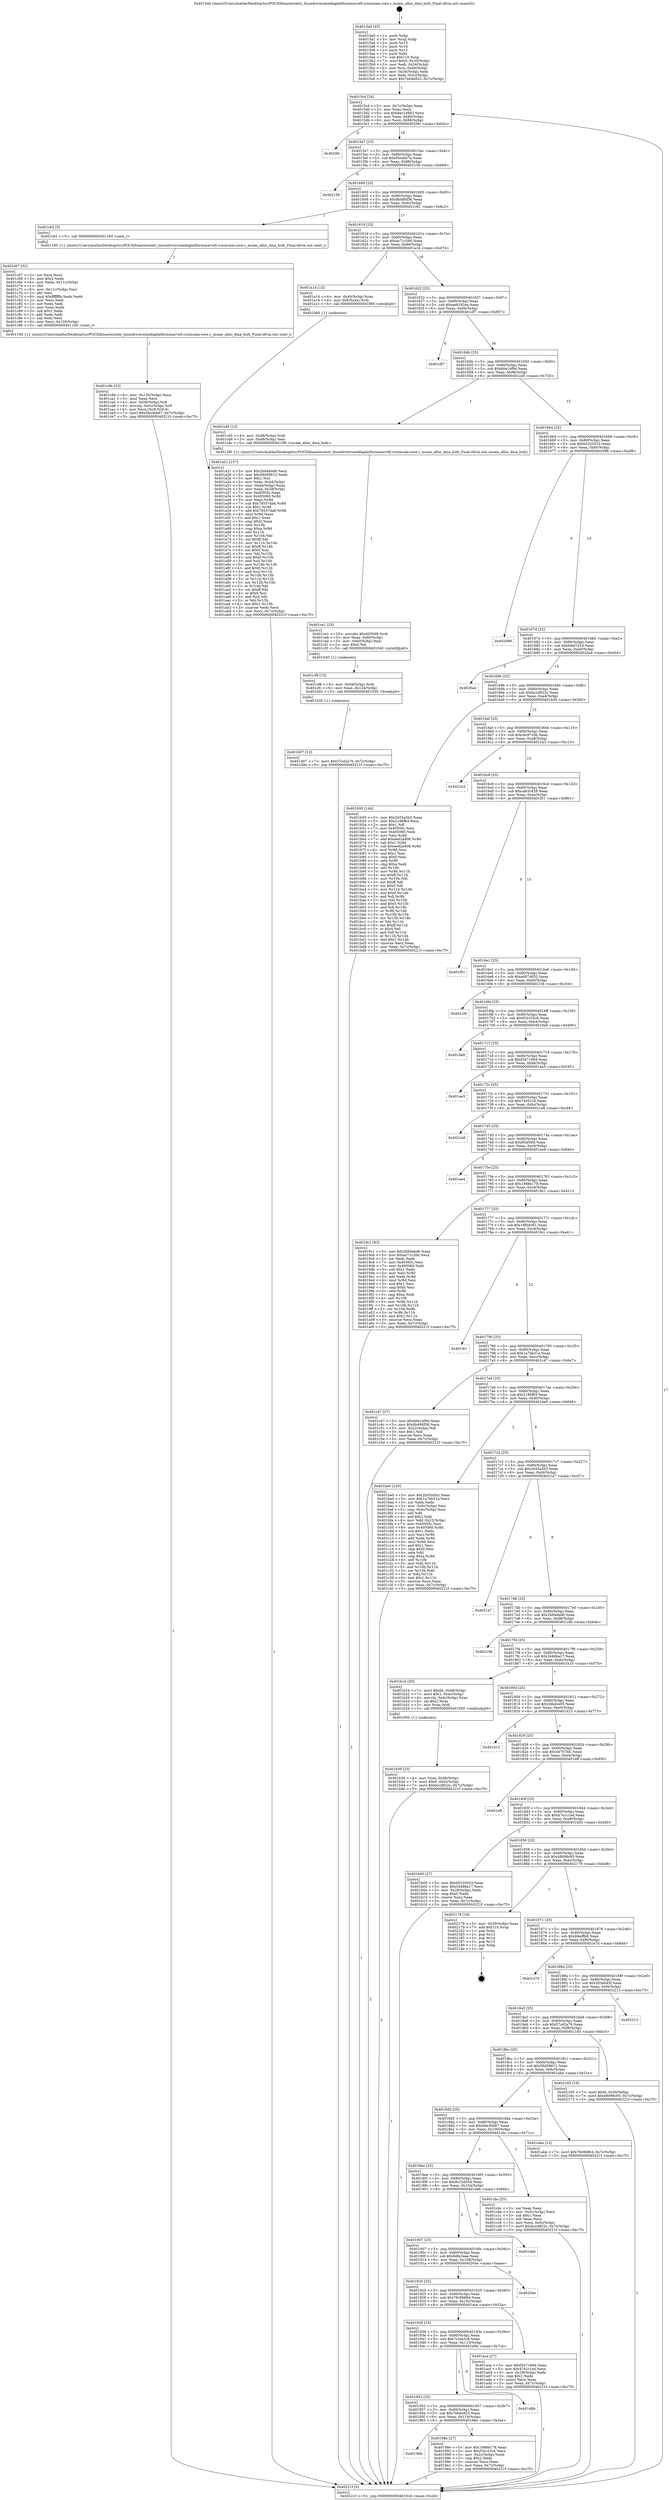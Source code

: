 digraph "0x4015a0" {
  label = "0x4015a0 (/mnt/c/Users/mathe/Desktop/tcc/POCII/binaries/extr_linuxdriversmediaplatformmarvell-ccicmcam-core.c_mcam_alloc_dma_bufs_Final-ollvm.out::main(0))"
  labelloc = "t"
  node[shape=record]

  Entry [label="",width=0.3,height=0.3,shape=circle,fillcolor=black,style=filled]
  "0x4015cd" [label="{
     0x4015cd [26]\l
     | [instrs]\l
     &nbsp;&nbsp;0x4015cd \<+3\>: mov -0x7c(%rbp),%eax\l
     &nbsp;&nbsp;0x4015d0 \<+2\>: mov %eax,%ecx\l
     &nbsp;&nbsp;0x4015d2 \<+6\>: sub $0x8ac149d3,%ecx\l
     &nbsp;&nbsp;0x4015d8 \<+3\>: mov %eax,-0x80(%rbp)\l
     &nbsp;&nbsp;0x4015db \<+6\>: mov %ecx,-0x84(%rbp)\l
     &nbsp;&nbsp;0x4015e1 \<+6\>: je 00000000004020fc \<main+0xb5c\>\l
  }"]
  "0x4020fc" [label="{
     0x4020fc\l
  }", style=dashed]
  "0x4015e7" [label="{
     0x4015e7 [25]\l
     | [instrs]\l
     &nbsp;&nbsp;0x4015e7 \<+5\>: jmp 00000000004015ec \<main+0x4c\>\l
     &nbsp;&nbsp;0x4015ec \<+3\>: mov -0x80(%rbp),%eax\l
     &nbsp;&nbsp;0x4015ef \<+5\>: sub $0x95ceb07a,%eax\l
     &nbsp;&nbsp;0x4015f4 \<+6\>: mov %eax,-0x88(%rbp)\l
     &nbsp;&nbsp;0x4015fa \<+6\>: je 0000000000402159 \<main+0xbb9\>\l
  }"]
  Exit [label="",width=0.3,height=0.3,shape=circle,fillcolor=black,style=filled,peripheries=2]
  "0x402159" [label="{
     0x402159\l
  }", style=dashed]
  "0x401600" [label="{
     0x401600 [25]\l
     | [instrs]\l
     &nbsp;&nbsp;0x401600 \<+5\>: jmp 0000000000401605 \<main+0x65\>\l
     &nbsp;&nbsp;0x401605 \<+3\>: mov -0x80(%rbp),%eax\l
     &nbsp;&nbsp;0x401608 \<+5\>: sub $0x9b480f36,%eax\l
     &nbsp;&nbsp;0x40160d \<+6\>: mov %eax,-0x8c(%rbp)\l
     &nbsp;&nbsp;0x401613 \<+6\>: je 0000000000401c62 \<main+0x6c2\>\l
  }"]
  "0x401d07" [label="{
     0x401d07 [12]\l
     | [instrs]\l
     &nbsp;&nbsp;0x401d07 \<+7\>: movl $0x57cd2a76,-0x7c(%rbp)\l
     &nbsp;&nbsp;0x401d0e \<+5\>: jmp 000000000040221f \<main+0xc7f\>\l
  }"]
  "0x401c62" [label="{
     0x401c62 [5]\l
     | [instrs]\l
     &nbsp;&nbsp;0x401c62 \<+5\>: call 0000000000401160 \<next_i\>\l
     | [calls]\l
     &nbsp;&nbsp;0x401160 \{1\} (/mnt/c/Users/mathe/Desktop/tcc/POCII/binaries/extr_linuxdriversmediaplatformmarvell-ccicmcam-core.c_mcam_alloc_dma_bufs_Final-ollvm.out::next_i)\l
  }"]
  "0x401619" [label="{
     0x401619 [25]\l
     | [instrs]\l
     &nbsp;&nbsp;0x401619 \<+5\>: jmp 000000000040161e \<main+0x7e\>\l
     &nbsp;&nbsp;0x40161e \<+3\>: mov -0x80(%rbp),%eax\l
     &nbsp;&nbsp;0x401621 \<+5\>: sub $0xac71c260,%eax\l
     &nbsp;&nbsp;0x401626 \<+6\>: mov %eax,-0x90(%rbp)\l
     &nbsp;&nbsp;0x40162c \<+6\>: je 0000000000401a14 \<main+0x474\>\l
  }"]
  "0x401cf8" [label="{
     0x401cf8 [15]\l
     | [instrs]\l
     &nbsp;&nbsp;0x401cf8 \<+4\>: mov -0x58(%rbp),%rdi\l
     &nbsp;&nbsp;0x401cfc \<+6\>: mov %eax,-0x124(%rbp)\l
     &nbsp;&nbsp;0x401d02 \<+5\>: call 0000000000401030 \<free@plt\>\l
     | [calls]\l
     &nbsp;&nbsp;0x401030 \{1\} (unknown)\l
  }"]
  "0x401a14" [label="{
     0x401a14 [13]\l
     | [instrs]\l
     &nbsp;&nbsp;0x401a14 \<+4\>: mov -0x40(%rbp),%rax\l
     &nbsp;&nbsp;0x401a18 \<+4\>: mov 0x8(%rax),%rdi\l
     &nbsp;&nbsp;0x401a1c \<+5\>: call 0000000000401060 \<atoi@plt\>\l
     | [calls]\l
     &nbsp;&nbsp;0x401060 \{1\} (unknown)\l
  }"]
  "0x401632" [label="{
     0x401632 [25]\l
     | [instrs]\l
     &nbsp;&nbsp;0x401632 \<+5\>: jmp 0000000000401637 \<main+0x97\>\l
     &nbsp;&nbsp;0x401637 \<+3\>: mov -0x80(%rbp),%eax\l
     &nbsp;&nbsp;0x40163a \<+5\>: sub $0xae8192ee,%eax\l
     &nbsp;&nbsp;0x40163f \<+6\>: mov %eax,-0x94(%rbp)\l
     &nbsp;&nbsp;0x401645 \<+6\>: je 0000000000401df7 \<main+0x857\>\l
  }"]
  "0x401ce1" [label="{
     0x401ce1 [23]\l
     | [instrs]\l
     &nbsp;&nbsp;0x401ce1 \<+10\>: movabs $0x4030d6,%rdi\l
     &nbsp;&nbsp;0x401ceb \<+3\>: mov %eax,-0x60(%rbp)\l
     &nbsp;&nbsp;0x401cee \<+3\>: mov -0x60(%rbp),%esi\l
     &nbsp;&nbsp;0x401cf1 \<+2\>: mov $0x0,%al\l
     &nbsp;&nbsp;0x401cf3 \<+5\>: call 0000000000401040 \<printf@plt\>\l
     | [calls]\l
     &nbsp;&nbsp;0x401040 \{1\} (unknown)\l
  }"]
  "0x401df7" [label="{
     0x401df7\l
  }", style=dashed]
  "0x40164b" [label="{
     0x40164b [25]\l
     | [instrs]\l
     &nbsp;&nbsp;0x40164b \<+5\>: jmp 0000000000401650 \<main+0xb0\>\l
     &nbsp;&nbsp;0x401650 \<+3\>: mov -0x80(%rbp),%eax\l
     &nbsp;&nbsp;0x401653 \<+5\>: sub $0xb0e14f9d,%eax\l
     &nbsp;&nbsp;0x401658 \<+6\>: mov %eax,-0x98(%rbp)\l
     &nbsp;&nbsp;0x40165e \<+6\>: je 0000000000401cd5 \<main+0x735\>\l
  }"]
  "0x401c9b" [label="{
     0x401c9b [33]\l
     | [instrs]\l
     &nbsp;&nbsp;0x401c9b \<+6\>: mov -0x120(%rbp),%ecx\l
     &nbsp;&nbsp;0x401ca1 \<+3\>: imul %eax,%ecx\l
     &nbsp;&nbsp;0x401ca4 \<+4\>: mov -0x58(%rbp),%r8\l
     &nbsp;&nbsp;0x401ca8 \<+4\>: movslq -0x5c(%rbp),%r9\l
     &nbsp;&nbsp;0x401cac \<+4\>: mov %ecx,(%r8,%r9,4)\l
     &nbsp;&nbsp;0x401cb0 \<+7\>: movl $0x5be3bb67,-0x7c(%rbp)\l
     &nbsp;&nbsp;0x401cb7 \<+5\>: jmp 000000000040221f \<main+0xc7f\>\l
  }"]
  "0x401cd5" [label="{
     0x401cd5 [12]\l
     | [instrs]\l
     &nbsp;&nbsp;0x401cd5 \<+4\>: mov -0x58(%rbp),%rdi\l
     &nbsp;&nbsp;0x401cd9 \<+3\>: mov -0x48(%rbp),%esi\l
     &nbsp;&nbsp;0x401cdc \<+5\>: call 00000000004013f0 \<mcam_alloc_dma_bufs\>\l
     | [calls]\l
     &nbsp;&nbsp;0x4013f0 \{1\} (/mnt/c/Users/mathe/Desktop/tcc/POCII/binaries/extr_linuxdriversmediaplatformmarvell-ccicmcam-core.c_mcam_alloc_dma_bufs_Final-ollvm.out::mcam_alloc_dma_bufs)\l
  }"]
  "0x401664" [label="{
     0x401664 [25]\l
     | [instrs]\l
     &nbsp;&nbsp;0x401664 \<+5\>: jmp 0000000000401669 \<main+0xc9\>\l
     &nbsp;&nbsp;0x401669 \<+3\>: mov -0x80(%rbp),%eax\l
     &nbsp;&nbsp;0x40166c \<+5\>: sub $0xb5235033,%eax\l
     &nbsp;&nbsp;0x401671 \<+6\>: mov %eax,-0x9c(%rbp)\l
     &nbsp;&nbsp;0x401677 \<+6\>: je 0000000000402098 \<main+0xaf8\>\l
  }"]
  "0x401c67" [label="{
     0x401c67 [52]\l
     | [instrs]\l
     &nbsp;&nbsp;0x401c67 \<+2\>: xor %ecx,%ecx\l
     &nbsp;&nbsp;0x401c69 \<+5\>: mov $0x2,%edx\l
     &nbsp;&nbsp;0x401c6e \<+6\>: mov %edx,-0x11c(%rbp)\l
     &nbsp;&nbsp;0x401c74 \<+1\>: cltd\l
     &nbsp;&nbsp;0x401c75 \<+6\>: mov -0x11c(%rbp),%esi\l
     &nbsp;&nbsp;0x401c7b \<+2\>: idiv %esi\l
     &nbsp;&nbsp;0x401c7d \<+6\>: imul $0xfffffffe,%edx,%edx\l
     &nbsp;&nbsp;0x401c83 \<+2\>: mov %ecx,%edi\l
     &nbsp;&nbsp;0x401c85 \<+2\>: sub %edx,%edi\l
     &nbsp;&nbsp;0x401c87 \<+2\>: mov %ecx,%edx\l
     &nbsp;&nbsp;0x401c89 \<+3\>: sub $0x1,%edx\l
     &nbsp;&nbsp;0x401c8c \<+2\>: add %edx,%edi\l
     &nbsp;&nbsp;0x401c8e \<+2\>: sub %edi,%ecx\l
     &nbsp;&nbsp;0x401c90 \<+6\>: mov %ecx,-0x120(%rbp)\l
     &nbsp;&nbsp;0x401c96 \<+5\>: call 0000000000401160 \<next_i\>\l
     | [calls]\l
     &nbsp;&nbsp;0x401160 \{1\} (/mnt/c/Users/mathe/Desktop/tcc/POCII/binaries/extr_linuxdriversmediaplatformmarvell-ccicmcam-core.c_mcam_alloc_dma_bufs_Final-ollvm.out::next_i)\l
  }"]
  "0x402098" [label="{
     0x402098\l
  }", style=dashed]
  "0x40167d" [label="{
     0x40167d [25]\l
     | [instrs]\l
     &nbsp;&nbsp;0x40167d \<+5\>: jmp 0000000000401682 \<main+0xe2\>\l
     &nbsp;&nbsp;0x401682 \<+3\>: mov -0x80(%rbp),%eax\l
     &nbsp;&nbsp;0x401685 \<+5\>: sub $0xb9ef7d10,%eax\l
     &nbsp;&nbsp;0x40168a \<+6\>: mov %eax,-0xa0(%rbp)\l
     &nbsp;&nbsp;0x401690 \<+6\>: je 00000000004020a4 \<main+0xb04\>\l
  }"]
  "0x401b39" [label="{
     0x401b39 [23]\l
     | [instrs]\l
     &nbsp;&nbsp;0x401b39 \<+4\>: mov %rax,-0x58(%rbp)\l
     &nbsp;&nbsp;0x401b3d \<+7\>: movl $0x0,-0x5c(%rbp)\l
     &nbsp;&nbsp;0x401b44 \<+7\>: movl $0xbccd922c,-0x7c(%rbp)\l
     &nbsp;&nbsp;0x401b4b \<+5\>: jmp 000000000040221f \<main+0xc7f\>\l
  }"]
  "0x4020a4" [label="{
     0x4020a4\l
  }", style=dashed]
  "0x401696" [label="{
     0x401696 [25]\l
     | [instrs]\l
     &nbsp;&nbsp;0x401696 \<+5\>: jmp 000000000040169b \<main+0xfb\>\l
     &nbsp;&nbsp;0x40169b \<+3\>: mov -0x80(%rbp),%eax\l
     &nbsp;&nbsp;0x40169e \<+5\>: sub $0xbccd922c,%eax\l
     &nbsp;&nbsp;0x4016a3 \<+6\>: mov %eax,-0xa4(%rbp)\l
     &nbsp;&nbsp;0x4016a9 \<+6\>: je 0000000000401b50 \<main+0x5b0\>\l
  }"]
  "0x401a21" [label="{
     0x401a21 [157]\l
     | [instrs]\l
     &nbsp;&nbsp;0x401a21 \<+5\>: mov $0x2b94ebd6,%ecx\l
     &nbsp;&nbsp;0x401a26 \<+5\>: mov $0x58d58612,%edx\l
     &nbsp;&nbsp;0x401a2b \<+3\>: mov $0x1,%sil\l
     &nbsp;&nbsp;0x401a2e \<+3\>: mov %eax,-0x44(%rbp)\l
     &nbsp;&nbsp;0x401a31 \<+3\>: mov -0x44(%rbp),%eax\l
     &nbsp;&nbsp;0x401a34 \<+3\>: mov %eax,-0x28(%rbp)\l
     &nbsp;&nbsp;0x401a37 \<+7\>: mov 0x40505c,%eax\l
     &nbsp;&nbsp;0x401a3e \<+8\>: mov 0x405060,%r8d\l
     &nbsp;&nbsp;0x401a46 \<+3\>: mov %eax,%r9d\l
     &nbsp;&nbsp;0x401a49 \<+7\>: sub $0x78537da6,%r9d\l
     &nbsp;&nbsp;0x401a50 \<+4\>: sub $0x1,%r9d\l
     &nbsp;&nbsp;0x401a54 \<+7\>: add $0x78537da6,%r9d\l
     &nbsp;&nbsp;0x401a5b \<+4\>: imul %r9d,%eax\l
     &nbsp;&nbsp;0x401a5f \<+3\>: and $0x1,%eax\l
     &nbsp;&nbsp;0x401a62 \<+3\>: cmp $0x0,%eax\l
     &nbsp;&nbsp;0x401a65 \<+4\>: sete %r10b\l
     &nbsp;&nbsp;0x401a69 \<+4\>: cmp $0xa,%r8d\l
     &nbsp;&nbsp;0x401a6d \<+4\>: setl %r11b\l
     &nbsp;&nbsp;0x401a71 \<+3\>: mov %r10b,%bl\l
     &nbsp;&nbsp;0x401a74 \<+3\>: xor $0xff,%bl\l
     &nbsp;&nbsp;0x401a77 \<+3\>: mov %r11b,%r14b\l
     &nbsp;&nbsp;0x401a7a \<+4\>: xor $0xff,%r14b\l
     &nbsp;&nbsp;0x401a7e \<+4\>: xor $0x0,%sil\l
     &nbsp;&nbsp;0x401a82 \<+3\>: mov %bl,%r15b\l
     &nbsp;&nbsp;0x401a85 \<+4\>: and $0x0,%r15b\l
     &nbsp;&nbsp;0x401a89 \<+3\>: and %sil,%r10b\l
     &nbsp;&nbsp;0x401a8c \<+3\>: mov %r14b,%r12b\l
     &nbsp;&nbsp;0x401a8f \<+4\>: and $0x0,%r12b\l
     &nbsp;&nbsp;0x401a93 \<+3\>: and %sil,%r11b\l
     &nbsp;&nbsp;0x401a96 \<+3\>: or %r10b,%r15b\l
     &nbsp;&nbsp;0x401a99 \<+3\>: or %r11b,%r12b\l
     &nbsp;&nbsp;0x401a9c \<+3\>: xor %r12b,%r15b\l
     &nbsp;&nbsp;0x401a9f \<+3\>: or %r14b,%bl\l
     &nbsp;&nbsp;0x401aa2 \<+3\>: xor $0xff,%bl\l
     &nbsp;&nbsp;0x401aa5 \<+4\>: or $0x0,%sil\l
     &nbsp;&nbsp;0x401aa9 \<+3\>: and %sil,%bl\l
     &nbsp;&nbsp;0x401aac \<+3\>: or %bl,%r15b\l
     &nbsp;&nbsp;0x401aaf \<+4\>: test $0x1,%r15b\l
     &nbsp;&nbsp;0x401ab3 \<+3\>: cmovne %edx,%ecx\l
     &nbsp;&nbsp;0x401ab6 \<+3\>: mov %ecx,-0x7c(%rbp)\l
     &nbsp;&nbsp;0x401ab9 \<+5\>: jmp 000000000040221f \<main+0xc7f\>\l
  }"]
  "0x401b50" [label="{
     0x401b50 [144]\l
     | [instrs]\l
     &nbsp;&nbsp;0x401b50 \<+5\>: mov $0x2b55a5b3,%eax\l
     &nbsp;&nbsp;0x401b55 \<+5\>: mov $0x2186ffcf,%ecx\l
     &nbsp;&nbsp;0x401b5a \<+2\>: mov $0x1,%dl\l
     &nbsp;&nbsp;0x401b5c \<+7\>: mov 0x40505c,%esi\l
     &nbsp;&nbsp;0x401b63 \<+7\>: mov 0x405060,%edi\l
     &nbsp;&nbsp;0x401b6a \<+3\>: mov %esi,%r8d\l
     &nbsp;&nbsp;0x401b6d \<+7\>: add $0xeed2a408,%r8d\l
     &nbsp;&nbsp;0x401b74 \<+4\>: sub $0x1,%r8d\l
     &nbsp;&nbsp;0x401b78 \<+7\>: sub $0xeed2a408,%r8d\l
     &nbsp;&nbsp;0x401b7f \<+4\>: imul %r8d,%esi\l
     &nbsp;&nbsp;0x401b83 \<+3\>: and $0x1,%esi\l
     &nbsp;&nbsp;0x401b86 \<+3\>: cmp $0x0,%esi\l
     &nbsp;&nbsp;0x401b89 \<+4\>: sete %r9b\l
     &nbsp;&nbsp;0x401b8d \<+3\>: cmp $0xa,%edi\l
     &nbsp;&nbsp;0x401b90 \<+4\>: setl %r10b\l
     &nbsp;&nbsp;0x401b94 \<+3\>: mov %r9b,%r11b\l
     &nbsp;&nbsp;0x401b97 \<+4\>: xor $0xff,%r11b\l
     &nbsp;&nbsp;0x401b9b \<+3\>: mov %r10b,%bl\l
     &nbsp;&nbsp;0x401b9e \<+3\>: xor $0xff,%bl\l
     &nbsp;&nbsp;0x401ba1 \<+3\>: xor $0x0,%dl\l
     &nbsp;&nbsp;0x401ba4 \<+3\>: mov %r11b,%r14b\l
     &nbsp;&nbsp;0x401ba7 \<+4\>: and $0x0,%r14b\l
     &nbsp;&nbsp;0x401bab \<+3\>: and %dl,%r9b\l
     &nbsp;&nbsp;0x401bae \<+3\>: mov %bl,%r15b\l
     &nbsp;&nbsp;0x401bb1 \<+4\>: and $0x0,%r15b\l
     &nbsp;&nbsp;0x401bb5 \<+3\>: and %dl,%r10b\l
     &nbsp;&nbsp;0x401bb8 \<+3\>: or %r9b,%r14b\l
     &nbsp;&nbsp;0x401bbb \<+3\>: or %r10b,%r15b\l
     &nbsp;&nbsp;0x401bbe \<+3\>: xor %r15b,%r14b\l
     &nbsp;&nbsp;0x401bc1 \<+3\>: or %bl,%r11b\l
     &nbsp;&nbsp;0x401bc4 \<+4\>: xor $0xff,%r11b\l
     &nbsp;&nbsp;0x401bc8 \<+3\>: or $0x0,%dl\l
     &nbsp;&nbsp;0x401bcb \<+3\>: and %dl,%r11b\l
     &nbsp;&nbsp;0x401bce \<+3\>: or %r11b,%r14b\l
     &nbsp;&nbsp;0x401bd1 \<+4\>: test $0x1,%r14b\l
     &nbsp;&nbsp;0x401bd5 \<+3\>: cmovne %ecx,%eax\l
     &nbsp;&nbsp;0x401bd8 \<+3\>: mov %eax,-0x7c(%rbp)\l
     &nbsp;&nbsp;0x401bdb \<+5\>: jmp 000000000040221f \<main+0xc7f\>\l
  }"]
  "0x4016af" [label="{
     0x4016af [25]\l
     | [instrs]\l
     &nbsp;&nbsp;0x4016af \<+5\>: jmp 00000000004016b4 \<main+0x114\>\l
     &nbsp;&nbsp;0x4016b4 \<+3\>: mov -0x80(%rbp),%eax\l
     &nbsp;&nbsp;0x4016b7 \<+5\>: sub $0xc6c97c0b,%eax\l
     &nbsp;&nbsp;0x4016bc \<+6\>: mov %eax,-0xa8(%rbp)\l
     &nbsp;&nbsp;0x4016c2 \<+6\>: je 00000000004021b3 \<main+0xc13\>\l
  }"]
  "0x4015a0" [label="{
     0x4015a0 [45]\l
     | [instrs]\l
     &nbsp;&nbsp;0x4015a0 \<+1\>: push %rbp\l
     &nbsp;&nbsp;0x4015a1 \<+3\>: mov %rsp,%rbp\l
     &nbsp;&nbsp;0x4015a4 \<+2\>: push %r15\l
     &nbsp;&nbsp;0x4015a6 \<+2\>: push %r14\l
     &nbsp;&nbsp;0x4015a8 \<+2\>: push %r12\l
     &nbsp;&nbsp;0x4015aa \<+1\>: push %rbx\l
     &nbsp;&nbsp;0x4015ab \<+7\>: sub $0x110,%rsp\l
     &nbsp;&nbsp;0x4015b2 \<+7\>: movl $0x0,-0x30(%rbp)\l
     &nbsp;&nbsp;0x4015b9 \<+3\>: mov %edi,-0x34(%rbp)\l
     &nbsp;&nbsp;0x4015bc \<+4\>: mov %rsi,-0x40(%rbp)\l
     &nbsp;&nbsp;0x4015c0 \<+3\>: mov -0x34(%rbp),%edi\l
     &nbsp;&nbsp;0x4015c3 \<+3\>: mov %edi,-0x2c(%rbp)\l
     &nbsp;&nbsp;0x4015c6 \<+7\>: movl $0x7eb4e823,-0x7c(%rbp)\l
  }"]
  "0x4021b3" [label="{
     0x4021b3\l
  }", style=dashed]
  "0x4016c8" [label="{
     0x4016c8 [25]\l
     | [instrs]\l
     &nbsp;&nbsp;0x4016c8 \<+5\>: jmp 00000000004016cd \<main+0x12d\>\l
     &nbsp;&nbsp;0x4016cd \<+3\>: mov -0x80(%rbp),%eax\l
     &nbsp;&nbsp;0x4016d0 \<+5\>: sub $0xca63c439,%eax\l
     &nbsp;&nbsp;0x4016d5 \<+6\>: mov %eax,-0xac(%rbp)\l
     &nbsp;&nbsp;0x4016db \<+6\>: je 0000000000401f51 \<main+0x9b1\>\l
  }"]
  "0x40221f" [label="{
     0x40221f [5]\l
     | [instrs]\l
     &nbsp;&nbsp;0x40221f \<+5\>: jmp 00000000004015cd \<main+0x2d\>\l
  }"]
  "0x401f51" [label="{
     0x401f51\l
  }", style=dashed]
  "0x4016e1" [label="{
     0x4016e1 [25]\l
     | [instrs]\l
     &nbsp;&nbsp;0x4016e1 \<+5\>: jmp 00000000004016e6 \<main+0x146\>\l
     &nbsp;&nbsp;0x4016e6 \<+3\>: mov -0x80(%rbp),%eax\l
     &nbsp;&nbsp;0x4016e9 \<+5\>: sub $0xe007d052,%eax\l
     &nbsp;&nbsp;0x4016ee \<+6\>: mov %eax,-0xb0(%rbp)\l
     &nbsp;&nbsp;0x4016f4 \<+6\>: je 00000000004021f4 \<main+0xc54\>\l
  }"]
  "0x40196b" [label="{
     0x40196b\l
  }", style=dashed]
  "0x4021f4" [label="{
     0x4021f4\l
  }", style=dashed]
  "0x4016fa" [label="{
     0x4016fa [25]\l
     | [instrs]\l
     &nbsp;&nbsp;0x4016fa \<+5\>: jmp 00000000004016ff \<main+0x15f\>\l
     &nbsp;&nbsp;0x4016ff \<+3\>: mov -0x80(%rbp),%eax\l
     &nbsp;&nbsp;0x401702 \<+5\>: sub $0xf1b102c6,%eax\l
     &nbsp;&nbsp;0x401707 \<+6\>: mov %eax,-0xb4(%rbp)\l
     &nbsp;&nbsp;0x40170d \<+6\>: je 00000000004019a9 \<main+0x409\>\l
  }"]
  "0x40198e" [label="{
     0x40198e [27]\l
     | [instrs]\l
     &nbsp;&nbsp;0x40198e \<+5\>: mov $0x1988e178,%eax\l
     &nbsp;&nbsp;0x401993 \<+5\>: mov $0xf1b102c6,%ecx\l
     &nbsp;&nbsp;0x401998 \<+3\>: mov -0x2c(%rbp),%edx\l
     &nbsp;&nbsp;0x40199b \<+3\>: cmp $0x2,%edx\l
     &nbsp;&nbsp;0x40199e \<+3\>: cmovne %ecx,%eax\l
     &nbsp;&nbsp;0x4019a1 \<+3\>: mov %eax,-0x7c(%rbp)\l
     &nbsp;&nbsp;0x4019a4 \<+5\>: jmp 000000000040221f \<main+0xc7f\>\l
  }"]
  "0x4019a9" [label="{
     0x4019a9\l
  }", style=dashed]
  "0x401713" [label="{
     0x401713 [25]\l
     | [instrs]\l
     &nbsp;&nbsp;0x401713 \<+5\>: jmp 0000000000401718 \<main+0x178\>\l
     &nbsp;&nbsp;0x401718 \<+3\>: mov -0x80(%rbp),%eax\l
     &nbsp;&nbsp;0x40171b \<+5\>: sub $0xf3471694,%eax\l
     &nbsp;&nbsp;0x401720 \<+6\>: mov %eax,-0xb8(%rbp)\l
     &nbsp;&nbsp;0x401726 \<+6\>: je 0000000000401ae5 \<main+0x545\>\l
  }"]
  "0x401952" [label="{
     0x401952 [25]\l
     | [instrs]\l
     &nbsp;&nbsp;0x401952 \<+5\>: jmp 0000000000401957 \<main+0x3b7\>\l
     &nbsp;&nbsp;0x401957 \<+3\>: mov -0x80(%rbp),%eax\l
     &nbsp;&nbsp;0x40195a \<+5\>: sub $0x7eb4e823,%eax\l
     &nbsp;&nbsp;0x40195f \<+6\>: mov %eax,-0x114(%rbp)\l
     &nbsp;&nbsp;0x401965 \<+6\>: je 000000000040198e \<main+0x3ee\>\l
  }"]
  "0x401ae5" [label="{
     0x401ae5\l
  }", style=dashed]
  "0x40172c" [label="{
     0x40172c [25]\l
     | [instrs]\l
     &nbsp;&nbsp;0x40172c \<+5\>: jmp 0000000000401731 \<main+0x191\>\l
     &nbsp;&nbsp;0x401731 \<+3\>: mov -0x80(%rbp),%eax\l
     &nbsp;&nbsp;0x401734 \<+5\>: sub $0x7445216,%eax\l
     &nbsp;&nbsp;0x401739 \<+6\>: mov %eax,-0xbc(%rbp)\l
     &nbsp;&nbsp;0x40173f \<+6\>: je 00000000004021e8 \<main+0xc48\>\l
  }"]
  "0x401d6b" [label="{
     0x401d6b\l
  }", style=dashed]
  "0x4021e8" [label="{
     0x4021e8\l
  }", style=dashed]
  "0x401745" [label="{
     0x401745 [25]\l
     | [instrs]\l
     &nbsp;&nbsp;0x401745 \<+5\>: jmp 000000000040174a \<main+0x1aa\>\l
     &nbsp;&nbsp;0x40174a \<+3\>: mov -0x80(%rbp),%eax\l
     &nbsp;&nbsp;0x40174d \<+5\>: sub $0x90af36d,%eax\l
     &nbsp;&nbsp;0x401752 \<+6\>: mov %eax,-0xc0(%rbp)\l
     &nbsp;&nbsp;0x401758 \<+6\>: je 0000000000401ee4 \<main+0x944\>\l
  }"]
  "0x401939" [label="{
     0x401939 [25]\l
     | [instrs]\l
     &nbsp;&nbsp;0x401939 \<+5\>: jmp 000000000040193e \<main+0x39e\>\l
     &nbsp;&nbsp;0x40193e \<+3\>: mov -0x80(%rbp),%eax\l
     &nbsp;&nbsp;0x401941 \<+5\>: sub $0x7ccba3c8,%eax\l
     &nbsp;&nbsp;0x401946 \<+6\>: mov %eax,-0x110(%rbp)\l
     &nbsp;&nbsp;0x40194c \<+6\>: je 0000000000401d6b \<main+0x7cb\>\l
  }"]
  "0x401ee4" [label="{
     0x401ee4\l
  }", style=dashed]
  "0x40175e" [label="{
     0x40175e [25]\l
     | [instrs]\l
     &nbsp;&nbsp;0x40175e \<+5\>: jmp 0000000000401763 \<main+0x1c3\>\l
     &nbsp;&nbsp;0x401763 \<+3\>: mov -0x80(%rbp),%eax\l
     &nbsp;&nbsp;0x401766 \<+5\>: sub $0x1988e178,%eax\l
     &nbsp;&nbsp;0x40176b \<+6\>: mov %eax,-0xc4(%rbp)\l
     &nbsp;&nbsp;0x401771 \<+6\>: je 00000000004019c1 \<main+0x421\>\l
  }"]
  "0x401aca" [label="{
     0x401aca [27]\l
     | [instrs]\l
     &nbsp;&nbsp;0x401aca \<+5\>: mov $0xf3471694,%eax\l
     &nbsp;&nbsp;0x401acf \<+5\>: mov $0x47e1c1e4,%ecx\l
     &nbsp;&nbsp;0x401ad4 \<+3\>: mov -0x28(%rbp),%edx\l
     &nbsp;&nbsp;0x401ad7 \<+3\>: cmp $0x1,%edx\l
     &nbsp;&nbsp;0x401ada \<+3\>: cmovl %ecx,%eax\l
     &nbsp;&nbsp;0x401add \<+3\>: mov %eax,-0x7c(%rbp)\l
     &nbsp;&nbsp;0x401ae0 \<+5\>: jmp 000000000040221f \<main+0xc7f\>\l
  }"]
  "0x4019c1" [label="{
     0x4019c1 [83]\l
     | [instrs]\l
     &nbsp;&nbsp;0x4019c1 \<+5\>: mov $0x2b94ebd6,%eax\l
     &nbsp;&nbsp;0x4019c6 \<+5\>: mov $0xac71c260,%ecx\l
     &nbsp;&nbsp;0x4019cb \<+2\>: xor %edx,%edx\l
     &nbsp;&nbsp;0x4019cd \<+7\>: mov 0x40505c,%esi\l
     &nbsp;&nbsp;0x4019d4 \<+7\>: mov 0x405060,%edi\l
     &nbsp;&nbsp;0x4019db \<+3\>: sub $0x1,%edx\l
     &nbsp;&nbsp;0x4019de \<+3\>: mov %esi,%r8d\l
     &nbsp;&nbsp;0x4019e1 \<+3\>: add %edx,%r8d\l
     &nbsp;&nbsp;0x4019e4 \<+4\>: imul %r8d,%esi\l
     &nbsp;&nbsp;0x4019e8 \<+3\>: and $0x1,%esi\l
     &nbsp;&nbsp;0x4019eb \<+3\>: cmp $0x0,%esi\l
     &nbsp;&nbsp;0x4019ee \<+4\>: sete %r9b\l
     &nbsp;&nbsp;0x4019f2 \<+3\>: cmp $0xa,%edi\l
     &nbsp;&nbsp;0x4019f5 \<+4\>: setl %r10b\l
     &nbsp;&nbsp;0x4019f9 \<+3\>: mov %r9b,%r11b\l
     &nbsp;&nbsp;0x4019fc \<+3\>: and %r10b,%r11b\l
     &nbsp;&nbsp;0x4019ff \<+3\>: xor %r10b,%r9b\l
     &nbsp;&nbsp;0x401a02 \<+3\>: or %r9b,%r11b\l
     &nbsp;&nbsp;0x401a05 \<+4\>: test $0x1,%r11b\l
     &nbsp;&nbsp;0x401a09 \<+3\>: cmovne %ecx,%eax\l
     &nbsp;&nbsp;0x401a0c \<+3\>: mov %eax,-0x7c(%rbp)\l
     &nbsp;&nbsp;0x401a0f \<+5\>: jmp 000000000040221f \<main+0xc7f\>\l
  }"]
  "0x401777" [label="{
     0x401777 [25]\l
     | [instrs]\l
     &nbsp;&nbsp;0x401777 \<+5\>: jmp 000000000040177c \<main+0x1dc\>\l
     &nbsp;&nbsp;0x40177c \<+3\>: mov -0x80(%rbp),%eax\l
     &nbsp;&nbsp;0x40177f \<+5\>: sub $0x19f04561,%eax\l
     &nbsp;&nbsp;0x401784 \<+6\>: mov %eax,-0xc8(%rbp)\l
     &nbsp;&nbsp;0x40178a \<+6\>: je 0000000000401fe1 \<main+0xa41\>\l
  }"]
  "0x401920" [label="{
     0x401920 [25]\l
     | [instrs]\l
     &nbsp;&nbsp;0x401920 \<+5\>: jmp 0000000000401925 \<main+0x385\>\l
     &nbsp;&nbsp;0x401925 \<+3\>: mov -0x80(%rbp),%eax\l
     &nbsp;&nbsp;0x401928 \<+5\>: sub $0x78c96864,%eax\l
     &nbsp;&nbsp;0x40192d \<+6\>: mov %eax,-0x10c(%rbp)\l
     &nbsp;&nbsp;0x401933 \<+6\>: je 0000000000401aca \<main+0x52a\>\l
  }"]
  "0x401fe1" [label="{
     0x401fe1\l
  }", style=dashed]
  "0x401790" [label="{
     0x401790 [25]\l
     | [instrs]\l
     &nbsp;&nbsp;0x401790 \<+5\>: jmp 0000000000401795 \<main+0x1f5\>\l
     &nbsp;&nbsp;0x401795 \<+3\>: mov -0x80(%rbp),%eax\l
     &nbsp;&nbsp;0x401798 \<+5\>: sub $0x1a7bb31e,%eax\l
     &nbsp;&nbsp;0x40179d \<+6\>: mov %eax,-0xcc(%rbp)\l
     &nbsp;&nbsp;0x4017a3 \<+6\>: je 0000000000401c47 \<main+0x6a7\>\l
  }"]
  "0x40204e" [label="{
     0x40204e\l
  }", style=dashed]
  "0x401c47" [label="{
     0x401c47 [27]\l
     | [instrs]\l
     &nbsp;&nbsp;0x401c47 \<+5\>: mov $0xb0e14f9d,%eax\l
     &nbsp;&nbsp;0x401c4c \<+5\>: mov $0x9b480f36,%ecx\l
     &nbsp;&nbsp;0x401c51 \<+3\>: mov -0x22(%rbp),%dl\l
     &nbsp;&nbsp;0x401c54 \<+3\>: test $0x1,%dl\l
     &nbsp;&nbsp;0x401c57 \<+3\>: cmovne %ecx,%eax\l
     &nbsp;&nbsp;0x401c5a \<+3\>: mov %eax,-0x7c(%rbp)\l
     &nbsp;&nbsp;0x401c5d \<+5\>: jmp 000000000040221f \<main+0xc7f\>\l
  }"]
  "0x4017a9" [label="{
     0x4017a9 [25]\l
     | [instrs]\l
     &nbsp;&nbsp;0x4017a9 \<+5\>: jmp 00000000004017ae \<main+0x20e\>\l
     &nbsp;&nbsp;0x4017ae \<+3\>: mov -0x80(%rbp),%eax\l
     &nbsp;&nbsp;0x4017b1 \<+5\>: sub $0x2186ffcf,%eax\l
     &nbsp;&nbsp;0x4017b6 \<+6\>: mov %eax,-0xd0(%rbp)\l
     &nbsp;&nbsp;0x4017bc \<+6\>: je 0000000000401be0 \<main+0x640\>\l
  }"]
  "0x401907" [label="{
     0x401907 [25]\l
     | [instrs]\l
     &nbsp;&nbsp;0x401907 \<+5\>: jmp 000000000040190c \<main+0x36c\>\l
     &nbsp;&nbsp;0x40190c \<+3\>: mov -0x80(%rbp),%eax\l
     &nbsp;&nbsp;0x40190f \<+5\>: sub $0x6dfe3aae,%eax\l
     &nbsp;&nbsp;0x401914 \<+6\>: mov %eax,-0x108(%rbp)\l
     &nbsp;&nbsp;0x40191a \<+6\>: je 000000000040204e \<main+0xaae\>\l
  }"]
  "0x401be0" [label="{
     0x401be0 [103]\l
     | [instrs]\l
     &nbsp;&nbsp;0x401be0 \<+5\>: mov $0x2b55a5b3,%eax\l
     &nbsp;&nbsp;0x401be5 \<+5\>: mov $0x1a7bb31e,%ecx\l
     &nbsp;&nbsp;0x401bea \<+2\>: xor %edx,%edx\l
     &nbsp;&nbsp;0x401bec \<+3\>: mov -0x5c(%rbp),%esi\l
     &nbsp;&nbsp;0x401bef \<+3\>: cmp -0x4c(%rbp),%esi\l
     &nbsp;&nbsp;0x401bf2 \<+4\>: setl %dil\l
     &nbsp;&nbsp;0x401bf6 \<+4\>: and $0x1,%dil\l
     &nbsp;&nbsp;0x401bfa \<+4\>: mov %dil,-0x22(%rbp)\l
     &nbsp;&nbsp;0x401bfe \<+7\>: mov 0x40505c,%esi\l
     &nbsp;&nbsp;0x401c05 \<+8\>: mov 0x405060,%r8d\l
     &nbsp;&nbsp;0x401c0d \<+3\>: sub $0x1,%edx\l
     &nbsp;&nbsp;0x401c10 \<+3\>: mov %esi,%r9d\l
     &nbsp;&nbsp;0x401c13 \<+3\>: add %edx,%r9d\l
     &nbsp;&nbsp;0x401c16 \<+4\>: imul %r9d,%esi\l
     &nbsp;&nbsp;0x401c1a \<+3\>: and $0x1,%esi\l
     &nbsp;&nbsp;0x401c1d \<+3\>: cmp $0x0,%esi\l
     &nbsp;&nbsp;0x401c20 \<+4\>: sete %dil\l
     &nbsp;&nbsp;0x401c24 \<+4\>: cmp $0xa,%r8d\l
     &nbsp;&nbsp;0x401c28 \<+4\>: setl %r10b\l
     &nbsp;&nbsp;0x401c2c \<+3\>: mov %dil,%r11b\l
     &nbsp;&nbsp;0x401c2f \<+3\>: and %r10b,%r11b\l
     &nbsp;&nbsp;0x401c32 \<+3\>: xor %r10b,%dil\l
     &nbsp;&nbsp;0x401c35 \<+3\>: or %dil,%r11b\l
     &nbsp;&nbsp;0x401c38 \<+4\>: test $0x1,%r11b\l
     &nbsp;&nbsp;0x401c3c \<+3\>: cmovne %ecx,%eax\l
     &nbsp;&nbsp;0x401c3f \<+3\>: mov %eax,-0x7c(%rbp)\l
     &nbsp;&nbsp;0x401c42 \<+5\>: jmp 000000000040221f \<main+0xc7f\>\l
  }"]
  "0x4017c2" [label="{
     0x4017c2 [25]\l
     | [instrs]\l
     &nbsp;&nbsp;0x4017c2 \<+5\>: jmp 00000000004017c7 \<main+0x227\>\l
     &nbsp;&nbsp;0x4017c7 \<+3\>: mov -0x80(%rbp),%eax\l
     &nbsp;&nbsp;0x4017ca \<+5\>: sub $0x2b55a5b3,%eax\l
     &nbsp;&nbsp;0x4017cf \<+6\>: mov %eax,-0xd4(%rbp)\l
     &nbsp;&nbsp;0x4017d5 \<+6\>: je 00000000004021a7 \<main+0xc07\>\l
  }"]
  "0x401deb" [label="{
     0x401deb\l
  }", style=dashed]
  "0x4021a7" [label="{
     0x4021a7\l
  }", style=dashed]
  "0x4017db" [label="{
     0x4017db [25]\l
     | [instrs]\l
     &nbsp;&nbsp;0x4017db \<+5\>: jmp 00000000004017e0 \<main+0x240\>\l
     &nbsp;&nbsp;0x4017e0 \<+3\>: mov -0x80(%rbp),%eax\l
     &nbsp;&nbsp;0x4017e3 \<+5\>: sub $0x2b94ebd6,%eax\l
     &nbsp;&nbsp;0x4017e8 \<+6\>: mov %eax,-0xd8(%rbp)\l
     &nbsp;&nbsp;0x4017ee \<+6\>: je 000000000040218b \<main+0xbeb\>\l
  }"]
  "0x4018ee" [label="{
     0x4018ee [25]\l
     | [instrs]\l
     &nbsp;&nbsp;0x4018ee \<+5\>: jmp 00000000004018f3 \<main+0x353\>\l
     &nbsp;&nbsp;0x4018f3 \<+3\>: mov -0x80(%rbp),%eax\l
     &nbsp;&nbsp;0x4018f6 \<+5\>: sub $0x6c32d55d,%eax\l
     &nbsp;&nbsp;0x4018fb \<+6\>: mov %eax,-0x104(%rbp)\l
     &nbsp;&nbsp;0x401901 \<+6\>: je 0000000000401deb \<main+0x84b\>\l
  }"]
  "0x40218b" [label="{
     0x40218b\l
  }", style=dashed]
  "0x4017f4" [label="{
     0x4017f4 [25]\l
     | [instrs]\l
     &nbsp;&nbsp;0x4017f4 \<+5\>: jmp 00000000004017f9 \<main+0x259\>\l
     &nbsp;&nbsp;0x4017f9 \<+3\>: mov -0x80(%rbp),%eax\l
     &nbsp;&nbsp;0x4017fc \<+5\>: sub $0x34486a17,%eax\l
     &nbsp;&nbsp;0x401801 \<+6\>: mov %eax,-0xdc(%rbp)\l
     &nbsp;&nbsp;0x401807 \<+6\>: je 0000000000401b1b \<main+0x57b\>\l
  }"]
  "0x401cbc" [label="{
     0x401cbc [25]\l
     | [instrs]\l
     &nbsp;&nbsp;0x401cbc \<+2\>: xor %eax,%eax\l
     &nbsp;&nbsp;0x401cbe \<+3\>: mov -0x5c(%rbp),%ecx\l
     &nbsp;&nbsp;0x401cc1 \<+3\>: sub $0x1,%eax\l
     &nbsp;&nbsp;0x401cc4 \<+2\>: sub %eax,%ecx\l
     &nbsp;&nbsp;0x401cc6 \<+3\>: mov %ecx,-0x5c(%rbp)\l
     &nbsp;&nbsp;0x401cc9 \<+7\>: movl $0xbccd922c,-0x7c(%rbp)\l
     &nbsp;&nbsp;0x401cd0 \<+5\>: jmp 000000000040221f \<main+0xc7f\>\l
  }"]
  "0x401b1b" [label="{
     0x401b1b [30]\l
     | [instrs]\l
     &nbsp;&nbsp;0x401b1b \<+7\>: movl $0x64,-0x48(%rbp)\l
     &nbsp;&nbsp;0x401b22 \<+7\>: movl $0x1,-0x4c(%rbp)\l
     &nbsp;&nbsp;0x401b29 \<+4\>: movslq -0x4c(%rbp),%rax\l
     &nbsp;&nbsp;0x401b2d \<+4\>: shl $0x2,%rax\l
     &nbsp;&nbsp;0x401b31 \<+3\>: mov %rax,%rdi\l
     &nbsp;&nbsp;0x401b34 \<+5\>: call 0000000000401050 \<malloc@plt\>\l
     | [calls]\l
     &nbsp;&nbsp;0x401050 \{1\} (unknown)\l
  }"]
  "0x40180d" [label="{
     0x40180d [25]\l
     | [instrs]\l
     &nbsp;&nbsp;0x40180d \<+5\>: jmp 0000000000401812 \<main+0x272\>\l
     &nbsp;&nbsp;0x401812 \<+3\>: mov -0x80(%rbp),%eax\l
     &nbsp;&nbsp;0x401815 \<+5\>: sub $0x3db4ce95,%eax\l
     &nbsp;&nbsp;0x40181a \<+6\>: mov %eax,-0xe0(%rbp)\l
     &nbsp;&nbsp;0x401820 \<+6\>: je 0000000000401d13 \<main+0x773\>\l
  }"]
  "0x4018d5" [label="{
     0x4018d5 [25]\l
     | [instrs]\l
     &nbsp;&nbsp;0x4018d5 \<+5\>: jmp 00000000004018da \<main+0x33a\>\l
     &nbsp;&nbsp;0x4018da \<+3\>: mov -0x80(%rbp),%eax\l
     &nbsp;&nbsp;0x4018dd \<+5\>: sub $0x5be3bb67,%eax\l
     &nbsp;&nbsp;0x4018e2 \<+6\>: mov %eax,-0x100(%rbp)\l
     &nbsp;&nbsp;0x4018e8 \<+6\>: je 0000000000401cbc \<main+0x71c\>\l
  }"]
  "0x401d13" [label="{
     0x401d13\l
  }", style=dashed]
  "0x401826" [label="{
     0x401826 [25]\l
     | [instrs]\l
     &nbsp;&nbsp;0x401826 \<+5\>: jmp 000000000040182b \<main+0x28b\>\l
     &nbsp;&nbsp;0x40182b \<+3\>: mov -0x80(%rbp),%eax\l
     &nbsp;&nbsp;0x40182e \<+5\>: sub $0x44707bfc,%eax\l
     &nbsp;&nbsp;0x401833 \<+6\>: mov %eax,-0xe4(%rbp)\l
     &nbsp;&nbsp;0x401839 \<+6\>: je 0000000000401eff \<main+0x95f\>\l
  }"]
  "0x401abe" [label="{
     0x401abe [12]\l
     | [instrs]\l
     &nbsp;&nbsp;0x401abe \<+7\>: movl $0x78c96864,-0x7c(%rbp)\l
     &nbsp;&nbsp;0x401ac5 \<+5\>: jmp 000000000040221f \<main+0xc7f\>\l
  }"]
  "0x401eff" [label="{
     0x401eff\l
  }", style=dashed]
  "0x40183f" [label="{
     0x40183f [25]\l
     | [instrs]\l
     &nbsp;&nbsp;0x40183f \<+5\>: jmp 0000000000401844 \<main+0x2a4\>\l
     &nbsp;&nbsp;0x401844 \<+3\>: mov -0x80(%rbp),%eax\l
     &nbsp;&nbsp;0x401847 \<+5\>: sub $0x47e1c1e4,%eax\l
     &nbsp;&nbsp;0x40184c \<+6\>: mov %eax,-0xe8(%rbp)\l
     &nbsp;&nbsp;0x401852 \<+6\>: je 0000000000401b00 \<main+0x560\>\l
  }"]
  "0x4018bc" [label="{
     0x4018bc [25]\l
     | [instrs]\l
     &nbsp;&nbsp;0x4018bc \<+5\>: jmp 00000000004018c1 \<main+0x321\>\l
     &nbsp;&nbsp;0x4018c1 \<+3\>: mov -0x80(%rbp),%eax\l
     &nbsp;&nbsp;0x4018c4 \<+5\>: sub $0x58d58612,%eax\l
     &nbsp;&nbsp;0x4018c9 \<+6\>: mov %eax,-0xfc(%rbp)\l
     &nbsp;&nbsp;0x4018cf \<+6\>: je 0000000000401abe \<main+0x51e\>\l
  }"]
  "0x401b00" [label="{
     0x401b00 [27]\l
     | [instrs]\l
     &nbsp;&nbsp;0x401b00 \<+5\>: mov $0xb5235033,%eax\l
     &nbsp;&nbsp;0x401b05 \<+5\>: mov $0x34486a17,%ecx\l
     &nbsp;&nbsp;0x401b0a \<+3\>: mov -0x28(%rbp),%edx\l
     &nbsp;&nbsp;0x401b0d \<+3\>: cmp $0x0,%edx\l
     &nbsp;&nbsp;0x401b10 \<+3\>: cmove %ecx,%eax\l
     &nbsp;&nbsp;0x401b13 \<+3\>: mov %eax,-0x7c(%rbp)\l
     &nbsp;&nbsp;0x401b16 \<+5\>: jmp 000000000040221f \<main+0xc7f\>\l
  }"]
  "0x401858" [label="{
     0x401858 [25]\l
     | [instrs]\l
     &nbsp;&nbsp;0x401858 \<+5\>: jmp 000000000040185d \<main+0x2bd\>\l
     &nbsp;&nbsp;0x40185d \<+3\>: mov -0x80(%rbp),%eax\l
     &nbsp;&nbsp;0x401860 \<+5\>: sub $0x48098c95,%eax\l
     &nbsp;&nbsp;0x401865 \<+6\>: mov %eax,-0xec(%rbp)\l
     &nbsp;&nbsp;0x40186b \<+6\>: je 0000000000402178 \<main+0xbd8\>\l
  }"]
  "0x402165" [label="{
     0x402165 [19]\l
     | [instrs]\l
     &nbsp;&nbsp;0x402165 \<+7\>: movl $0x0,-0x30(%rbp)\l
     &nbsp;&nbsp;0x40216c \<+7\>: movl $0x48098c95,-0x7c(%rbp)\l
     &nbsp;&nbsp;0x402173 \<+5\>: jmp 000000000040221f \<main+0xc7f\>\l
  }"]
  "0x402178" [label="{
     0x402178 [19]\l
     | [instrs]\l
     &nbsp;&nbsp;0x402178 \<+3\>: mov -0x30(%rbp),%eax\l
     &nbsp;&nbsp;0x40217b \<+7\>: add $0x110,%rsp\l
     &nbsp;&nbsp;0x402182 \<+1\>: pop %rbx\l
     &nbsp;&nbsp;0x402183 \<+2\>: pop %r12\l
     &nbsp;&nbsp;0x402185 \<+2\>: pop %r14\l
     &nbsp;&nbsp;0x402187 \<+2\>: pop %r15\l
     &nbsp;&nbsp;0x402189 \<+1\>: pop %rbp\l
     &nbsp;&nbsp;0x40218a \<+1\>: ret\l
  }"]
  "0x401871" [label="{
     0x401871 [25]\l
     | [instrs]\l
     &nbsp;&nbsp;0x401871 \<+5\>: jmp 0000000000401876 \<main+0x2d6\>\l
     &nbsp;&nbsp;0x401876 \<+3\>: mov -0x80(%rbp),%eax\l
     &nbsp;&nbsp;0x401879 \<+5\>: sub $0x4feeffb8,%eax\l
     &nbsp;&nbsp;0x40187e \<+6\>: mov %eax,-0xf0(%rbp)\l
     &nbsp;&nbsp;0x401884 \<+6\>: je 0000000000401e7d \<main+0x8dd\>\l
  }"]
  "0x4018a3" [label="{
     0x4018a3 [25]\l
     | [instrs]\l
     &nbsp;&nbsp;0x4018a3 \<+5\>: jmp 00000000004018a8 \<main+0x308\>\l
     &nbsp;&nbsp;0x4018a8 \<+3\>: mov -0x80(%rbp),%eax\l
     &nbsp;&nbsp;0x4018ab \<+5\>: sub $0x57cd2a76,%eax\l
     &nbsp;&nbsp;0x4018b0 \<+6\>: mov %eax,-0xf8(%rbp)\l
     &nbsp;&nbsp;0x4018b6 \<+6\>: je 0000000000402165 \<main+0xbc5\>\l
  }"]
  "0x401e7d" [label="{
     0x401e7d\l
  }", style=dashed]
  "0x40188a" [label="{
     0x40188a [25]\l
     | [instrs]\l
     &nbsp;&nbsp;0x40188a \<+5\>: jmp 000000000040188f \<main+0x2ef\>\l
     &nbsp;&nbsp;0x40188f \<+3\>: mov -0x80(%rbp),%eax\l
     &nbsp;&nbsp;0x401892 \<+5\>: sub $0x503eb45f,%eax\l
     &nbsp;&nbsp;0x401897 \<+6\>: mov %eax,-0xf4(%rbp)\l
     &nbsp;&nbsp;0x40189d \<+6\>: je 0000000000402213 \<main+0xc73\>\l
  }"]
  "0x402213" [label="{
     0x402213\l
  }", style=dashed]
  Entry -> "0x4015a0" [label=" 1"]
  "0x4015cd" -> "0x4020fc" [label=" 0"]
  "0x4015cd" -> "0x4015e7" [label=" 18"]
  "0x402178" -> Exit [label=" 1"]
  "0x4015e7" -> "0x402159" [label=" 0"]
  "0x4015e7" -> "0x401600" [label=" 18"]
  "0x402165" -> "0x40221f" [label=" 1"]
  "0x401600" -> "0x401c62" [label=" 1"]
  "0x401600" -> "0x401619" [label=" 17"]
  "0x401d07" -> "0x40221f" [label=" 1"]
  "0x401619" -> "0x401a14" [label=" 1"]
  "0x401619" -> "0x401632" [label=" 16"]
  "0x401cf8" -> "0x401d07" [label=" 1"]
  "0x401632" -> "0x401df7" [label=" 0"]
  "0x401632" -> "0x40164b" [label=" 16"]
  "0x401ce1" -> "0x401cf8" [label=" 1"]
  "0x40164b" -> "0x401cd5" [label=" 1"]
  "0x40164b" -> "0x401664" [label=" 15"]
  "0x401cd5" -> "0x401ce1" [label=" 1"]
  "0x401664" -> "0x402098" [label=" 0"]
  "0x401664" -> "0x40167d" [label=" 15"]
  "0x401cbc" -> "0x40221f" [label=" 1"]
  "0x40167d" -> "0x4020a4" [label=" 0"]
  "0x40167d" -> "0x401696" [label=" 15"]
  "0x401c9b" -> "0x40221f" [label=" 1"]
  "0x401696" -> "0x401b50" [label=" 2"]
  "0x401696" -> "0x4016af" [label=" 13"]
  "0x401c67" -> "0x401c9b" [label=" 1"]
  "0x4016af" -> "0x4021b3" [label=" 0"]
  "0x4016af" -> "0x4016c8" [label=" 13"]
  "0x401c62" -> "0x401c67" [label=" 1"]
  "0x4016c8" -> "0x401f51" [label=" 0"]
  "0x4016c8" -> "0x4016e1" [label=" 13"]
  "0x401c47" -> "0x40221f" [label=" 2"]
  "0x4016e1" -> "0x4021f4" [label=" 0"]
  "0x4016e1" -> "0x4016fa" [label=" 13"]
  "0x401be0" -> "0x40221f" [label=" 2"]
  "0x4016fa" -> "0x4019a9" [label=" 0"]
  "0x4016fa" -> "0x401713" [label=" 13"]
  "0x401b50" -> "0x40221f" [label=" 2"]
  "0x401713" -> "0x401ae5" [label=" 0"]
  "0x401713" -> "0x40172c" [label=" 13"]
  "0x401b1b" -> "0x401b39" [label=" 1"]
  "0x40172c" -> "0x4021e8" [label=" 0"]
  "0x40172c" -> "0x401745" [label=" 13"]
  "0x401b00" -> "0x40221f" [label=" 1"]
  "0x401745" -> "0x401ee4" [label=" 0"]
  "0x401745" -> "0x40175e" [label=" 13"]
  "0x401abe" -> "0x40221f" [label=" 1"]
  "0x40175e" -> "0x4019c1" [label=" 1"]
  "0x40175e" -> "0x401777" [label=" 12"]
  "0x401a21" -> "0x40221f" [label=" 1"]
  "0x401777" -> "0x401fe1" [label=" 0"]
  "0x401777" -> "0x401790" [label=" 12"]
  "0x4019c1" -> "0x40221f" [label=" 1"]
  "0x401790" -> "0x401c47" [label=" 2"]
  "0x401790" -> "0x4017a9" [label=" 10"]
  "0x40221f" -> "0x4015cd" [label=" 17"]
  "0x4017a9" -> "0x401be0" [label=" 2"]
  "0x4017a9" -> "0x4017c2" [label=" 8"]
  "0x40198e" -> "0x40221f" [label=" 1"]
  "0x4017c2" -> "0x4021a7" [label=" 0"]
  "0x4017c2" -> "0x4017db" [label=" 8"]
  "0x401952" -> "0x40196b" [label=" 0"]
  "0x4017db" -> "0x40218b" [label=" 0"]
  "0x4017db" -> "0x4017f4" [label=" 8"]
  "0x401b39" -> "0x40221f" [label=" 1"]
  "0x4017f4" -> "0x401b1b" [label=" 1"]
  "0x4017f4" -> "0x40180d" [label=" 7"]
  "0x401939" -> "0x401952" [label=" 1"]
  "0x40180d" -> "0x401d13" [label=" 0"]
  "0x40180d" -> "0x401826" [label=" 7"]
  "0x401aca" -> "0x40221f" [label=" 1"]
  "0x401826" -> "0x401eff" [label=" 0"]
  "0x401826" -> "0x40183f" [label=" 7"]
  "0x401920" -> "0x401939" [label=" 1"]
  "0x40183f" -> "0x401b00" [label=" 1"]
  "0x40183f" -> "0x401858" [label=" 6"]
  "0x401a14" -> "0x401a21" [label=" 1"]
  "0x401858" -> "0x402178" [label=" 1"]
  "0x401858" -> "0x401871" [label=" 5"]
  "0x401907" -> "0x401920" [label=" 2"]
  "0x401871" -> "0x401e7d" [label=" 0"]
  "0x401871" -> "0x40188a" [label=" 5"]
  "0x4015a0" -> "0x4015cd" [label=" 1"]
  "0x40188a" -> "0x402213" [label=" 0"]
  "0x40188a" -> "0x4018a3" [label=" 5"]
  "0x401907" -> "0x40204e" [label=" 0"]
  "0x4018a3" -> "0x402165" [label=" 1"]
  "0x4018a3" -> "0x4018bc" [label=" 4"]
  "0x401920" -> "0x401aca" [label=" 1"]
  "0x4018bc" -> "0x401abe" [label=" 1"]
  "0x4018bc" -> "0x4018d5" [label=" 3"]
  "0x401939" -> "0x401d6b" [label=" 0"]
  "0x4018d5" -> "0x401cbc" [label=" 1"]
  "0x4018d5" -> "0x4018ee" [label=" 2"]
  "0x401952" -> "0x40198e" [label=" 1"]
  "0x4018ee" -> "0x401deb" [label=" 0"]
  "0x4018ee" -> "0x401907" [label=" 2"]
}
